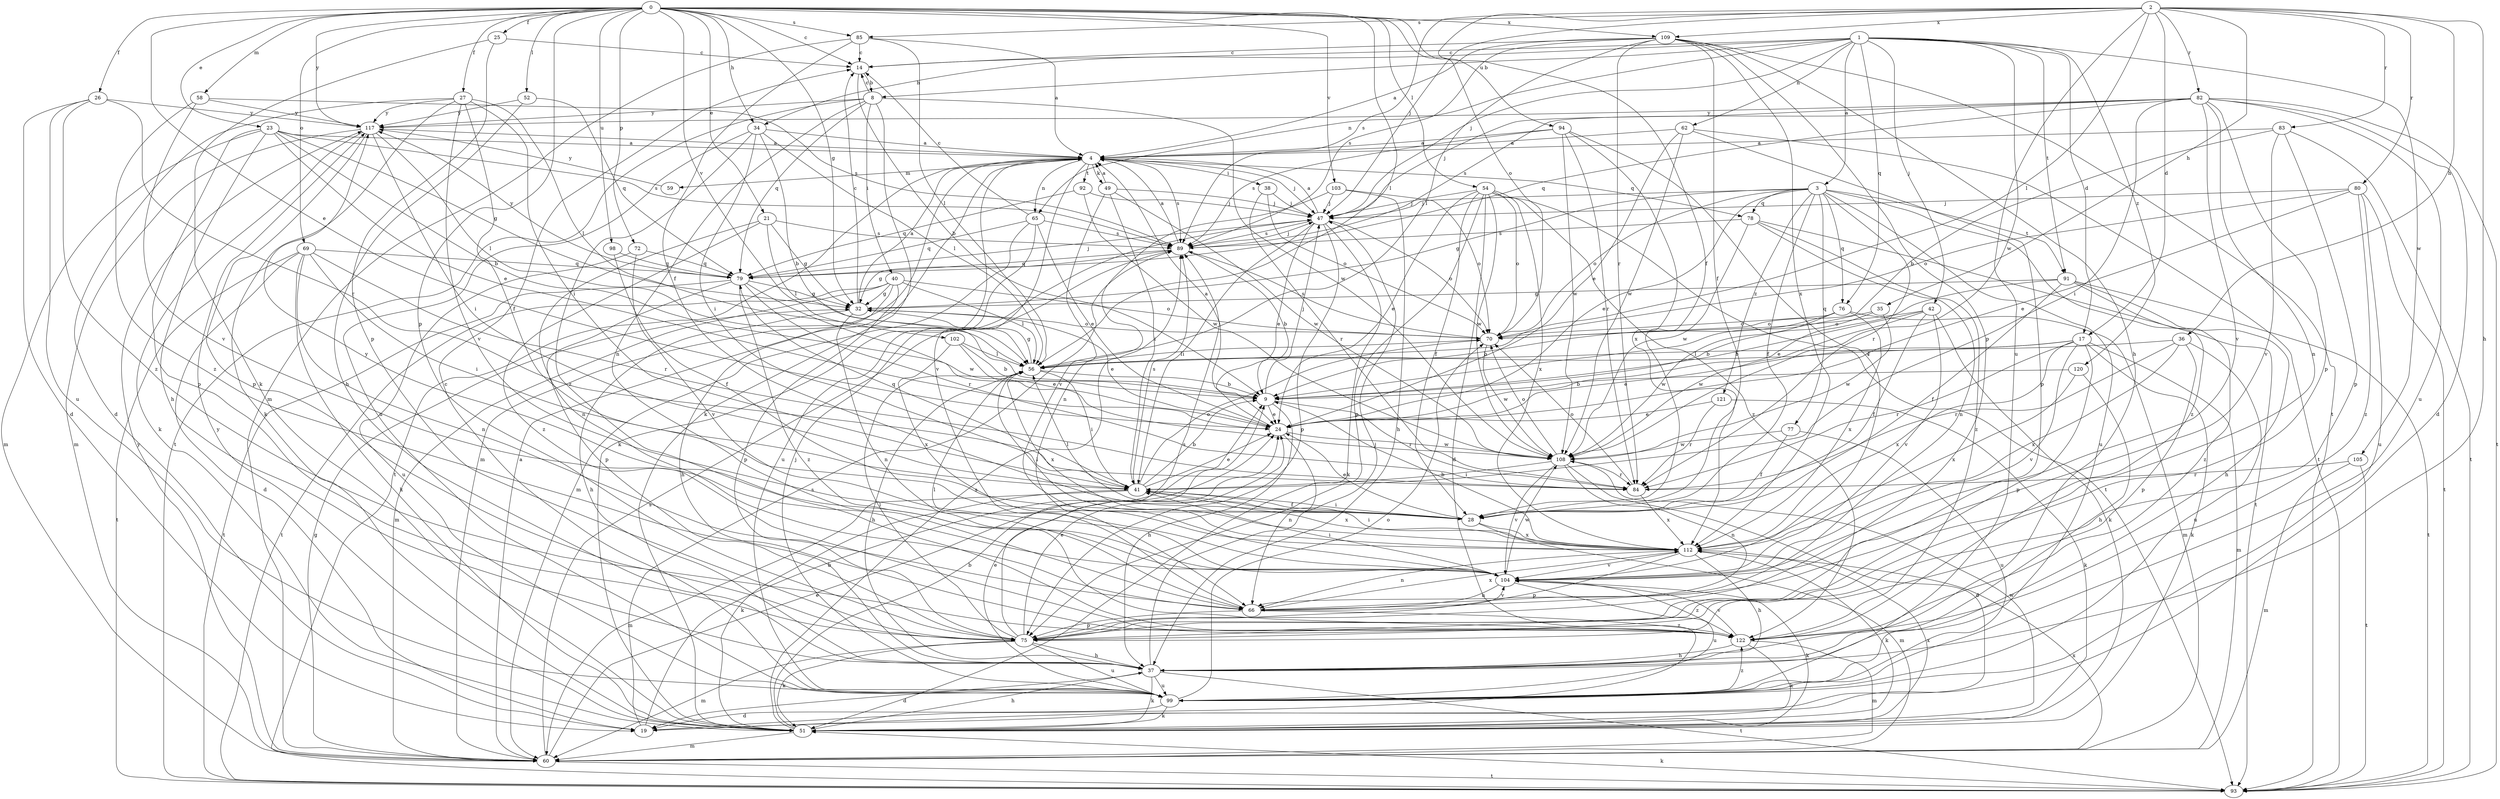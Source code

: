 strict digraph  {
0;
1;
2;
3;
4;
8;
9;
14;
17;
19;
21;
23;
24;
25;
26;
27;
28;
32;
34;
35;
36;
37;
38;
40;
41;
42;
47;
49;
51;
52;
54;
56;
58;
59;
60;
62;
65;
66;
69;
70;
72;
75;
76;
77;
78;
79;
80;
82;
83;
84;
85;
89;
91;
92;
93;
94;
98;
99;
102;
103;
104;
105;
108;
109;
112;
117;
120;
121;
122;
0 -> 14  [label=c];
0 -> 21  [label=e];
0 -> 23  [label=e];
0 -> 24  [label=e];
0 -> 25  [label=f];
0 -> 26  [label=f];
0 -> 27  [label=f];
0 -> 32  [label=g];
0 -> 34  [label=h];
0 -> 52  [label=l];
0 -> 54  [label=l];
0 -> 56  [label=l];
0 -> 58  [label=m];
0 -> 69  [label=o];
0 -> 70  [label=o];
0 -> 72  [label=p];
0 -> 75  [label=p];
0 -> 85  [label=s];
0 -> 94  [label=u];
0 -> 98  [label=u];
0 -> 102  [label=v];
0 -> 103  [label=v];
0 -> 109  [label=x];
0 -> 117  [label=y];
1 -> 3  [label=a];
1 -> 8  [label=b];
1 -> 14  [label=c];
1 -> 17  [label=d];
1 -> 34  [label=h];
1 -> 42  [label=j];
1 -> 47  [label=j];
1 -> 62  [label=n];
1 -> 65  [label=n];
1 -> 76  [label=q];
1 -> 91  [label=t];
1 -> 105  [label=w];
1 -> 108  [label=w];
1 -> 120  [label=z];
2 -> 17  [label=d];
2 -> 28  [label=f];
2 -> 35  [label=h];
2 -> 36  [label=h];
2 -> 37  [label=h];
2 -> 47  [label=j];
2 -> 56  [label=l];
2 -> 80  [label=r];
2 -> 82  [label=r];
2 -> 83  [label=r];
2 -> 85  [label=s];
2 -> 89  [label=s];
2 -> 99  [label=u];
2 -> 109  [label=x];
3 -> 24  [label=e];
3 -> 28  [label=f];
3 -> 32  [label=g];
3 -> 47  [label=j];
3 -> 70  [label=o];
3 -> 76  [label=q];
3 -> 77  [label=q];
3 -> 78  [label=q];
3 -> 84  [label=r];
3 -> 91  [label=t];
3 -> 99  [label=u];
3 -> 121  [label=z];
3 -> 122  [label=z];
4 -> 38  [label=i];
4 -> 47  [label=j];
4 -> 49  [label=k];
4 -> 51  [label=k];
4 -> 59  [label=m];
4 -> 60  [label=m];
4 -> 65  [label=n];
4 -> 78  [label=q];
4 -> 89  [label=s];
4 -> 92  [label=t];
4 -> 93  [label=t];
4 -> 104  [label=v];
8 -> 14  [label=c];
8 -> 40  [label=i];
8 -> 51  [label=k];
8 -> 66  [label=n];
8 -> 79  [label=q];
8 -> 93  [label=t];
8 -> 108  [label=w];
8 -> 117  [label=y];
9 -> 24  [label=e];
9 -> 37  [label=h];
9 -> 47  [label=j];
9 -> 84  [label=r];
14 -> 8  [label=b];
14 -> 9  [label=b];
17 -> 24  [label=e];
17 -> 51  [label=k];
17 -> 56  [label=l];
17 -> 60  [label=m];
17 -> 75  [label=p];
17 -> 84  [label=r];
17 -> 104  [label=v];
17 -> 112  [label=x];
19 -> 9  [label=b];
19 -> 89  [label=s];
21 -> 32  [label=g];
21 -> 56  [label=l];
21 -> 66  [label=n];
21 -> 89  [label=s];
21 -> 122  [label=z];
23 -> 4  [label=a];
23 -> 9  [label=b];
23 -> 24  [label=e];
23 -> 32  [label=g];
23 -> 37  [label=h];
23 -> 60  [label=m];
23 -> 75  [label=p];
23 -> 89  [label=s];
24 -> 4  [label=a];
24 -> 66  [label=n];
24 -> 108  [label=w];
25 -> 14  [label=c];
25 -> 51  [label=k];
25 -> 75  [label=p];
26 -> 19  [label=d];
26 -> 84  [label=r];
26 -> 99  [label=u];
26 -> 117  [label=y];
26 -> 122  [label=z];
27 -> 19  [label=d];
27 -> 28  [label=f];
27 -> 41  [label=i];
27 -> 51  [label=k];
27 -> 56  [label=l];
27 -> 104  [label=v];
27 -> 117  [label=y];
28 -> 24  [label=e];
28 -> 41  [label=i];
28 -> 56  [label=l];
28 -> 60  [label=m];
28 -> 112  [label=x];
32 -> 4  [label=a];
32 -> 14  [label=c];
32 -> 24  [label=e];
32 -> 37  [label=h];
32 -> 66  [label=n];
32 -> 70  [label=o];
34 -> 4  [label=a];
34 -> 9  [label=b];
34 -> 41  [label=i];
34 -> 56  [label=l];
34 -> 99  [label=u];
34 -> 122  [label=z];
35 -> 9  [label=b];
35 -> 70  [label=o];
35 -> 108  [label=w];
36 -> 56  [label=l];
36 -> 75  [label=p];
36 -> 84  [label=r];
36 -> 99  [label=u];
36 -> 112  [label=x];
37 -> 19  [label=d];
37 -> 47  [label=j];
37 -> 51  [label=k];
37 -> 93  [label=t];
37 -> 99  [label=u];
38 -> 47  [label=j];
38 -> 70  [label=o];
38 -> 84  [label=r];
40 -> 32  [label=g];
40 -> 37  [label=h];
40 -> 56  [label=l];
40 -> 60  [label=m];
40 -> 70  [label=o];
40 -> 75  [label=p];
40 -> 93  [label=t];
41 -> 9  [label=b];
41 -> 24  [label=e];
41 -> 28  [label=f];
41 -> 51  [label=k];
41 -> 60  [label=m];
41 -> 70  [label=o];
41 -> 79  [label=q];
41 -> 89  [label=s];
41 -> 112  [label=x];
42 -> 9  [label=b];
42 -> 28  [label=f];
42 -> 51  [label=k];
42 -> 70  [label=o];
42 -> 104  [label=v];
42 -> 108  [label=w];
47 -> 4  [label=a];
47 -> 24  [label=e];
47 -> 41  [label=i];
47 -> 51  [label=k];
47 -> 70  [label=o];
47 -> 75  [label=p];
47 -> 89  [label=s];
49 -> 4  [label=a];
49 -> 41  [label=i];
49 -> 47  [label=j];
49 -> 104  [label=v];
49 -> 108  [label=w];
51 -> 9  [label=b];
51 -> 37  [label=h];
51 -> 60  [label=m];
51 -> 89  [label=s];
51 -> 108  [label=w];
51 -> 112  [label=x];
51 -> 117  [label=y];
52 -> 37  [label=h];
52 -> 79  [label=q];
52 -> 117  [label=y];
54 -> 19  [label=d];
54 -> 24  [label=e];
54 -> 28  [label=f];
54 -> 47  [label=j];
54 -> 70  [label=o];
54 -> 75  [label=p];
54 -> 93  [label=t];
54 -> 108  [label=w];
54 -> 112  [label=x];
54 -> 122  [label=z];
56 -> 9  [label=b];
56 -> 32  [label=g];
56 -> 37  [label=h];
56 -> 41  [label=i];
56 -> 112  [label=x];
58 -> 89  [label=s];
58 -> 104  [label=v];
58 -> 117  [label=y];
58 -> 122  [label=z];
59 -> 117  [label=y];
60 -> 4  [label=a];
60 -> 24  [label=e];
60 -> 32  [label=g];
60 -> 89  [label=s];
60 -> 93  [label=t];
60 -> 112  [label=x];
60 -> 117  [label=y];
62 -> 4  [label=a];
62 -> 24  [label=e];
62 -> 75  [label=p];
62 -> 93  [label=t];
62 -> 108  [label=w];
65 -> 14  [label=c];
65 -> 24  [label=e];
65 -> 60  [label=m];
65 -> 79  [label=q];
65 -> 89  [label=s];
65 -> 99  [label=u];
66 -> 56  [label=l];
66 -> 75  [label=p];
66 -> 104  [label=v];
66 -> 112  [label=x];
66 -> 122  [label=z];
69 -> 19  [label=d];
69 -> 41  [label=i];
69 -> 51  [label=k];
69 -> 66  [label=n];
69 -> 79  [label=q];
69 -> 84  [label=r];
69 -> 93  [label=t];
70 -> 56  [label=l];
70 -> 89  [label=s];
70 -> 108  [label=w];
72 -> 79  [label=q];
72 -> 99  [label=u];
72 -> 104  [label=v];
75 -> 24  [label=e];
75 -> 37  [label=h];
75 -> 51  [label=k];
75 -> 56  [label=l];
75 -> 60  [label=m];
75 -> 89  [label=s];
75 -> 99  [label=u];
76 -> 9  [label=b];
76 -> 60  [label=m];
76 -> 70  [label=o];
76 -> 108  [label=w];
76 -> 112  [label=x];
77 -> 28  [label=f];
77 -> 99  [label=u];
77 -> 108  [label=w];
78 -> 66  [label=n];
78 -> 89  [label=s];
78 -> 93  [label=t];
78 -> 108  [label=w];
78 -> 122  [label=z];
79 -> 32  [label=g];
79 -> 47  [label=j];
79 -> 75  [label=p];
79 -> 84  [label=r];
79 -> 93  [label=t];
79 -> 108  [label=w];
79 -> 117  [label=y];
79 -> 122  [label=z];
80 -> 24  [label=e];
80 -> 47  [label=j];
80 -> 70  [label=o];
80 -> 93  [label=t];
80 -> 99  [label=u];
80 -> 122  [label=z];
82 -> 19  [label=d];
82 -> 41  [label=i];
82 -> 47  [label=j];
82 -> 66  [label=n];
82 -> 75  [label=p];
82 -> 79  [label=q];
82 -> 89  [label=s];
82 -> 93  [label=t];
82 -> 99  [label=u];
82 -> 104  [label=v];
82 -> 117  [label=y];
83 -> 4  [label=a];
83 -> 9  [label=b];
83 -> 75  [label=p];
83 -> 93  [label=t];
83 -> 104  [label=v];
84 -> 70  [label=o];
84 -> 112  [label=x];
85 -> 4  [label=a];
85 -> 14  [label=c];
85 -> 28  [label=f];
85 -> 56  [label=l];
85 -> 60  [label=m];
89 -> 4  [label=a];
89 -> 9  [label=b];
89 -> 32  [label=g];
89 -> 47  [label=j];
89 -> 79  [label=q];
91 -> 24  [label=e];
91 -> 28  [label=f];
91 -> 32  [label=g];
91 -> 37  [label=h];
91 -> 93  [label=t];
91 -> 122  [label=z];
92 -> 47  [label=j];
92 -> 79  [label=q];
92 -> 108  [label=w];
93 -> 51  [label=k];
94 -> 4  [label=a];
94 -> 84  [label=r];
94 -> 89  [label=s];
94 -> 104  [label=v];
94 -> 108  [label=w];
94 -> 112  [label=x];
98 -> 28  [label=f];
98 -> 79  [label=q];
99 -> 14  [label=c];
99 -> 19  [label=d];
99 -> 24  [label=e];
99 -> 47  [label=j];
99 -> 51  [label=k];
99 -> 70  [label=o];
99 -> 122  [label=z];
102 -> 9  [label=b];
102 -> 24  [label=e];
102 -> 56  [label=l];
102 -> 112  [label=x];
103 -> 37  [label=h];
103 -> 47  [label=j];
103 -> 66  [label=n];
103 -> 70  [label=o];
104 -> 41  [label=i];
104 -> 51  [label=k];
104 -> 66  [label=n];
104 -> 99  [label=u];
104 -> 108  [label=w];
104 -> 117  [label=y];
104 -> 122  [label=z];
105 -> 60  [label=m];
105 -> 84  [label=r];
105 -> 93  [label=t];
108 -> 19  [label=d];
108 -> 41  [label=i];
108 -> 66  [label=n];
108 -> 70  [label=o];
108 -> 84  [label=r];
108 -> 104  [label=v];
109 -> 4  [label=a];
109 -> 14  [label=c];
109 -> 28  [label=f];
109 -> 37  [label=h];
109 -> 56  [label=l];
109 -> 75  [label=p];
109 -> 84  [label=r];
109 -> 89  [label=s];
109 -> 93  [label=t];
109 -> 112  [label=x];
112 -> 9  [label=b];
112 -> 37  [label=h];
112 -> 41  [label=i];
112 -> 51  [label=k];
112 -> 56  [label=l];
112 -> 66  [label=n];
112 -> 75  [label=p];
112 -> 104  [label=v];
117 -> 4  [label=a];
117 -> 41  [label=i];
117 -> 51  [label=k];
117 -> 56  [label=l];
117 -> 60  [label=m];
117 -> 75  [label=p];
120 -> 9  [label=b];
120 -> 37  [label=h];
120 -> 112  [label=x];
121 -> 24  [label=e];
121 -> 51  [label=k];
121 -> 84  [label=r];
122 -> 37  [label=h];
122 -> 51  [label=k];
122 -> 60  [label=m];
122 -> 104  [label=v];
}
